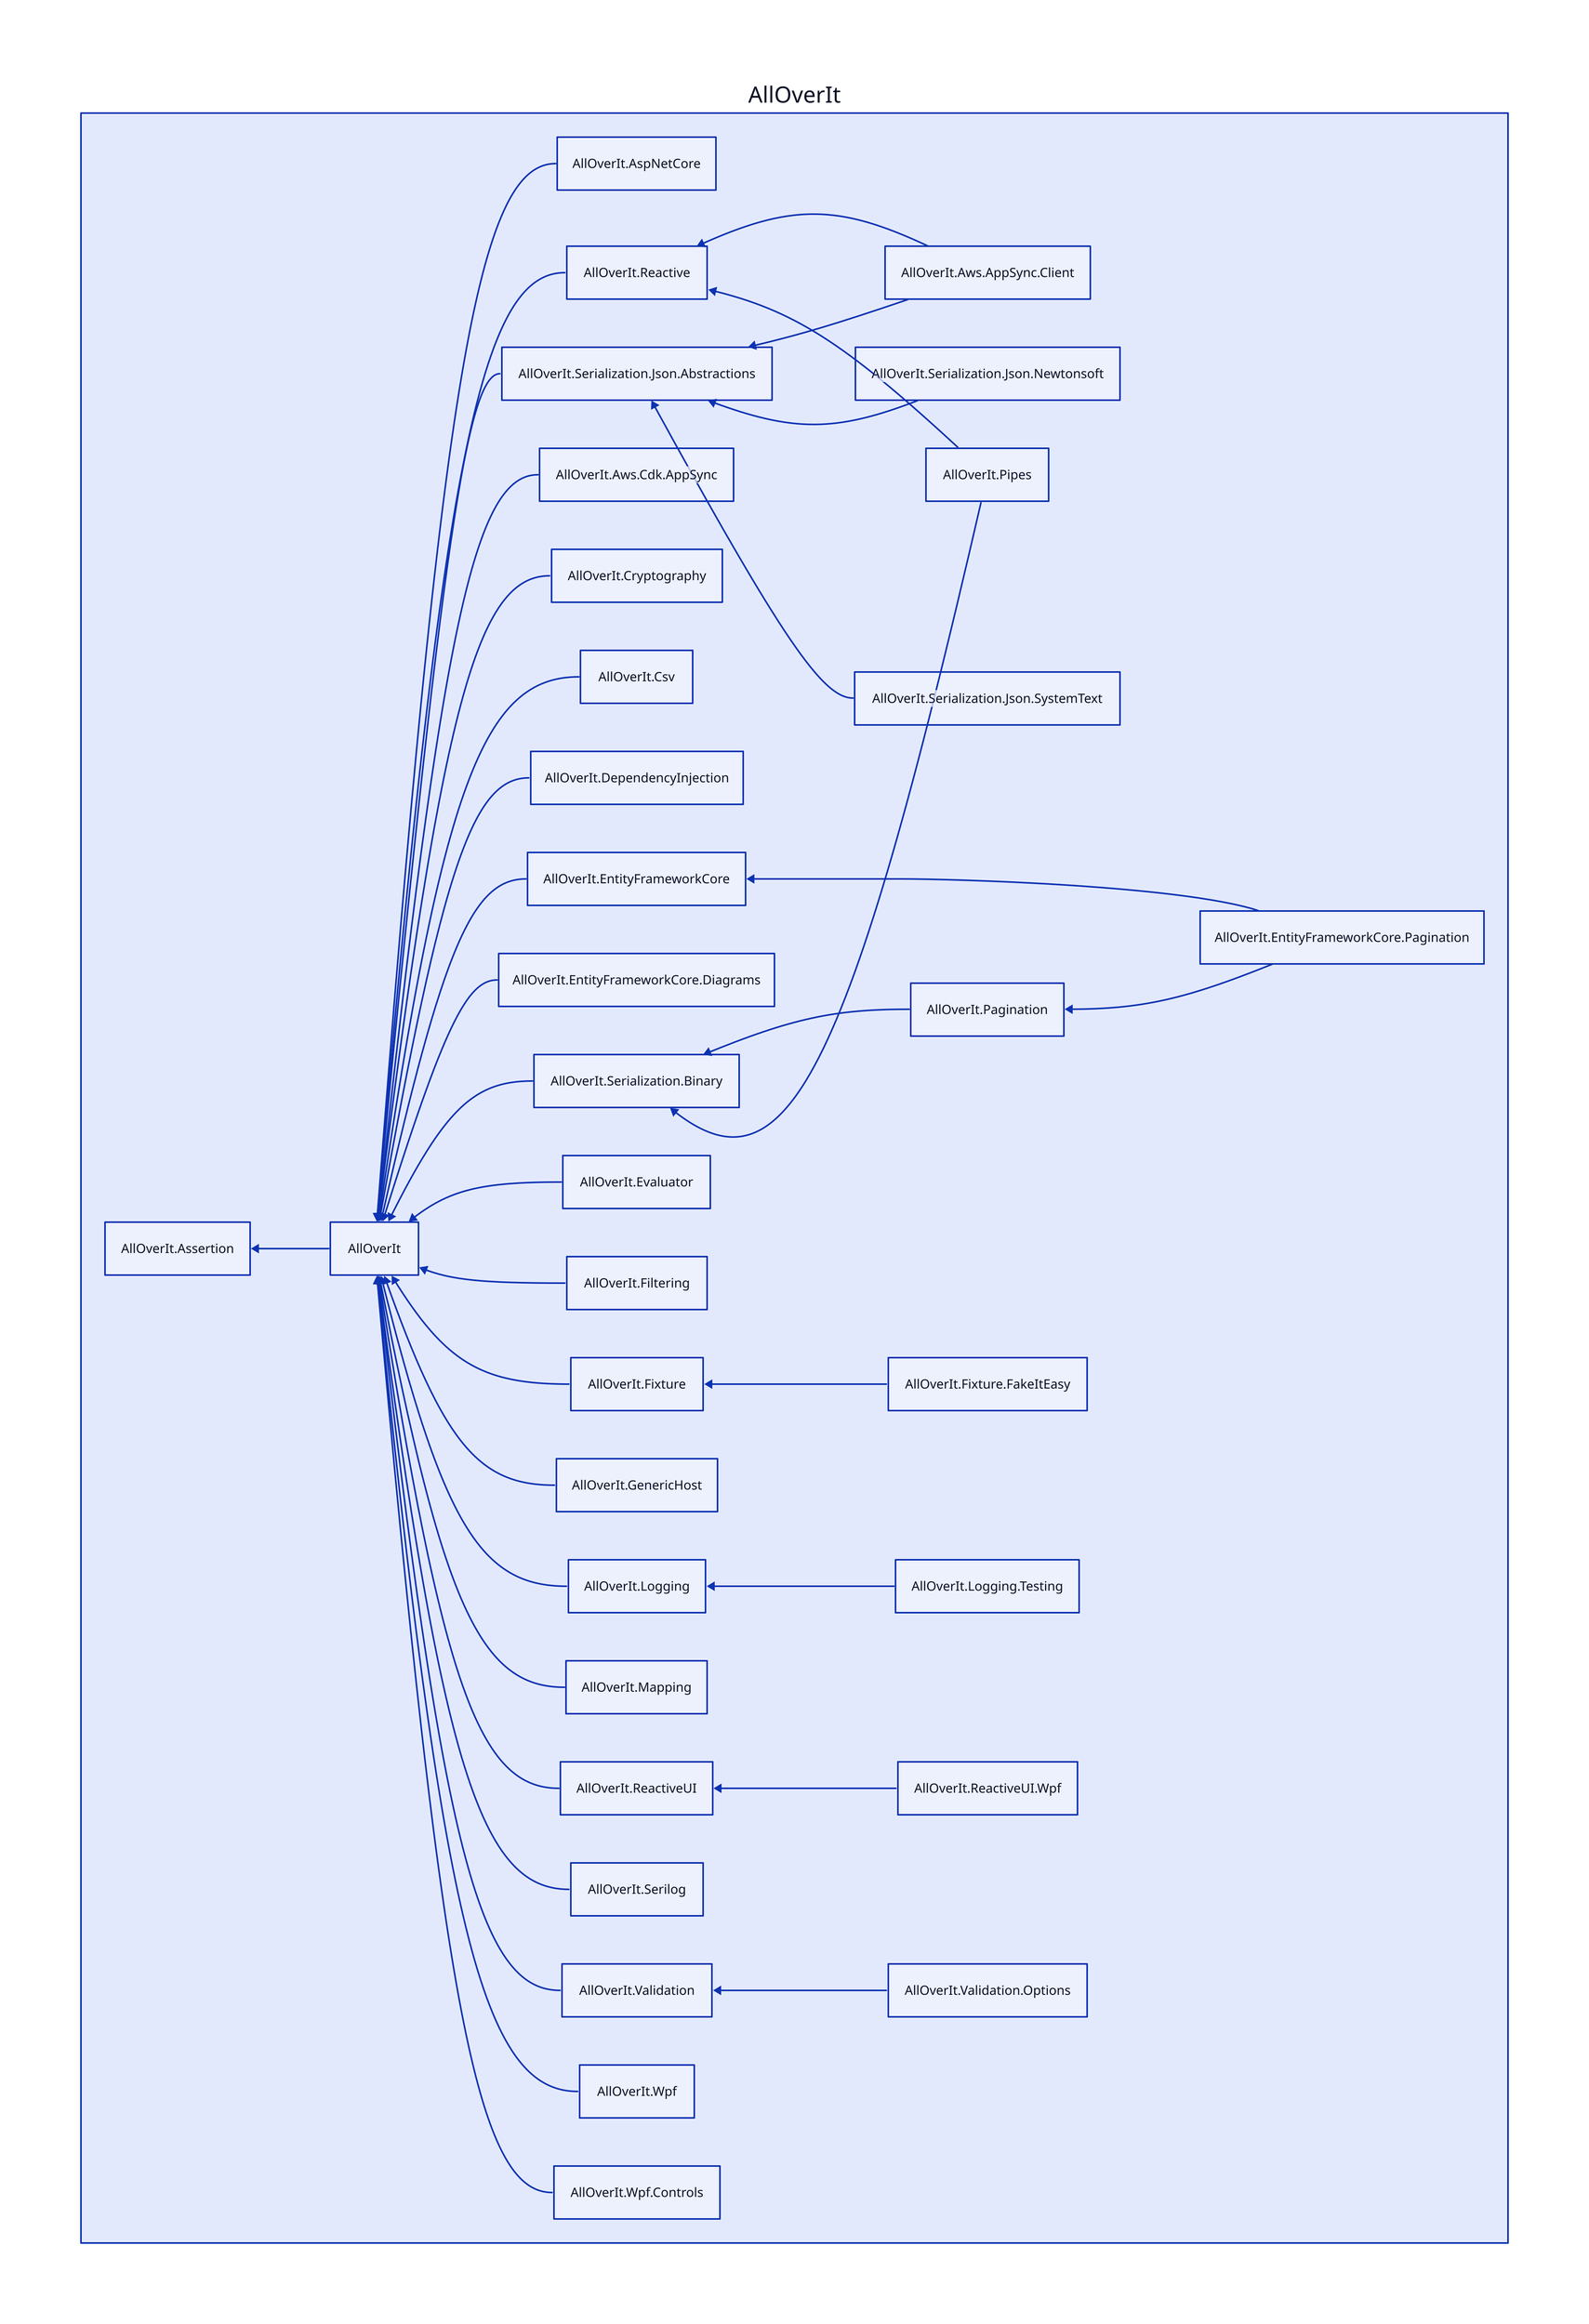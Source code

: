 direction: left

aoi: AllOverIt
aoi.alloverit: AllOverIt
aoi.alloverit-assertion: AllOverIt.Assertion
aoi.alloverit-assertion <- aoi.alloverit
aoi.alloverit-aspnetcore: AllOverIt.AspNetCore
aoi.alloverit <- aoi.alloverit-aspnetcore
aoi.alloverit-aws-appsync-client: AllOverIt.Aws.AppSync.Client
aoi.alloverit-reactive: AllOverIt.Reactive
aoi.alloverit <- aoi.alloverit-reactive
aoi.alloverit-reactive <- aoi.alloverit-aws-appsync-client
aoi.alloverit-serialization-json-abstractions: AllOverIt.Serialization.Json.Abstractions
aoi.alloverit <- aoi.alloverit-serialization-json-abstractions
aoi.alloverit-serialization-json-abstractions <- aoi.alloverit-aws-appsync-client
aoi.alloverit-aws-cdk-appsync: AllOverIt.Aws.Cdk.AppSync
aoi.alloverit <- aoi.alloverit-aws-cdk-appsync
aoi.alloverit-cryptography: AllOverIt.Cryptography
aoi.alloverit <- aoi.alloverit-cryptography
aoi.alloverit-csv: AllOverIt.Csv
aoi.alloverit <- aoi.alloverit-csv
aoi.alloverit-dependencyinjection: AllOverIt.DependencyInjection
aoi.alloverit <- aoi.alloverit-dependencyinjection
aoi.alloverit-entityframeworkcore: AllOverIt.EntityFrameworkCore
aoi.alloverit <- aoi.alloverit-entityframeworkcore
aoi.alloverit-entityframeworkcore-diagrams: AllOverIt.EntityFrameworkCore.Diagrams
aoi.alloverit <- aoi.alloverit-entityframeworkcore-diagrams
aoi.alloverit-entityframeworkcore-pagination: AllOverIt.EntityFrameworkCore.Pagination
aoi.alloverit-entityframeworkcore <- aoi.alloverit-entityframeworkcore-pagination
aoi.alloverit-pagination: AllOverIt.Pagination
aoi.alloverit-serialization-binary: AllOverIt.Serialization.Binary
aoi.alloverit <- aoi.alloverit-serialization-binary
aoi.alloverit-serialization-binary <- aoi.alloverit-pagination
aoi.alloverit-pagination <- aoi.alloverit-entityframeworkcore-pagination
aoi.alloverit-evaluator: AllOverIt.Evaluator
aoi.alloverit <- aoi.alloverit-evaluator
aoi.alloverit-filtering: AllOverIt.Filtering
aoi.alloverit <- aoi.alloverit-filtering
aoi.alloverit-fixture: AllOverIt.Fixture
aoi.alloverit <- aoi.alloverit-fixture
aoi.alloverit-fixture-fakeiteasy: AllOverIt.Fixture.FakeItEasy
aoi.alloverit-fixture <- aoi.alloverit-fixture-fakeiteasy
aoi.alloverit-generichost: AllOverIt.GenericHost
aoi.alloverit <- aoi.alloverit-generichost
aoi.alloverit-logging: AllOverIt.Logging
aoi.alloverit <- aoi.alloverit-logging
aoi.alloverit-logging-testing: AllOverIt.Logging.Testing
aoi.alloverit-logging <- aoi.alloverit-logging-testing
aoi.alloverit-mapping: AllOverIt.Mapping
aoi.alloverit <- aoi.alloverit-mapping
aoi.alloverit-pipes: AllOverIt.Pipes
aoi.alloverit-serialization-binary <- aoi.alloverit-pipes
aoi.alloverit-reactive <- aoi.alloverit-pipes
aoi.alloverit-reactiveui: AllOverIt.ReactiveUI
aoi.alloverit <- aoi.alloverit-reactiveui
aoi.alloverit-reactiveui-wpf: AllOverIt.ReactiveUI.Wpf
aoi.alloverit-reactiveui <- aoi.alloverit-reactiveui-wpf
aoi.alloverit-serialization-json-newtonsoft: AllOverIt.Serialization.Json.Newtonsoft
aoi.alloverit-serialization-json-abstractions <- aoi.alloverit-serialization-json-newtonsoft
aoi.alloverit-serialization-json-systemtext: AllOverIt.Serialization.Json.SystemText
aoi.alloverit-serialization-json-abstractions <- aoi.alloverit-serialization-json-systemtext
aoi.alloverit-serilog: AllOverIt.Serilog
aoi.alloverit <- aoi.alloverit-serilog
aoi.alloverit-validation: AllOverIt.Validation
aoi.alloverit <- aoi.alloverit-validation
aoi.alloverit-validation-options: AllOverIt.Validation.Options
aoi.alloverit-validation <- aoi.alloverit-validation-options
aoi.alloverit-wpf: AllOverIt.Wpf
aoi.alloverit <- aoi.alloverit-wpf
aoi.alloverit-wpf-controls: AllOverIt.Wpf.Controls
aoi.alloverit <- aoi.alloverit-wpf-controls
